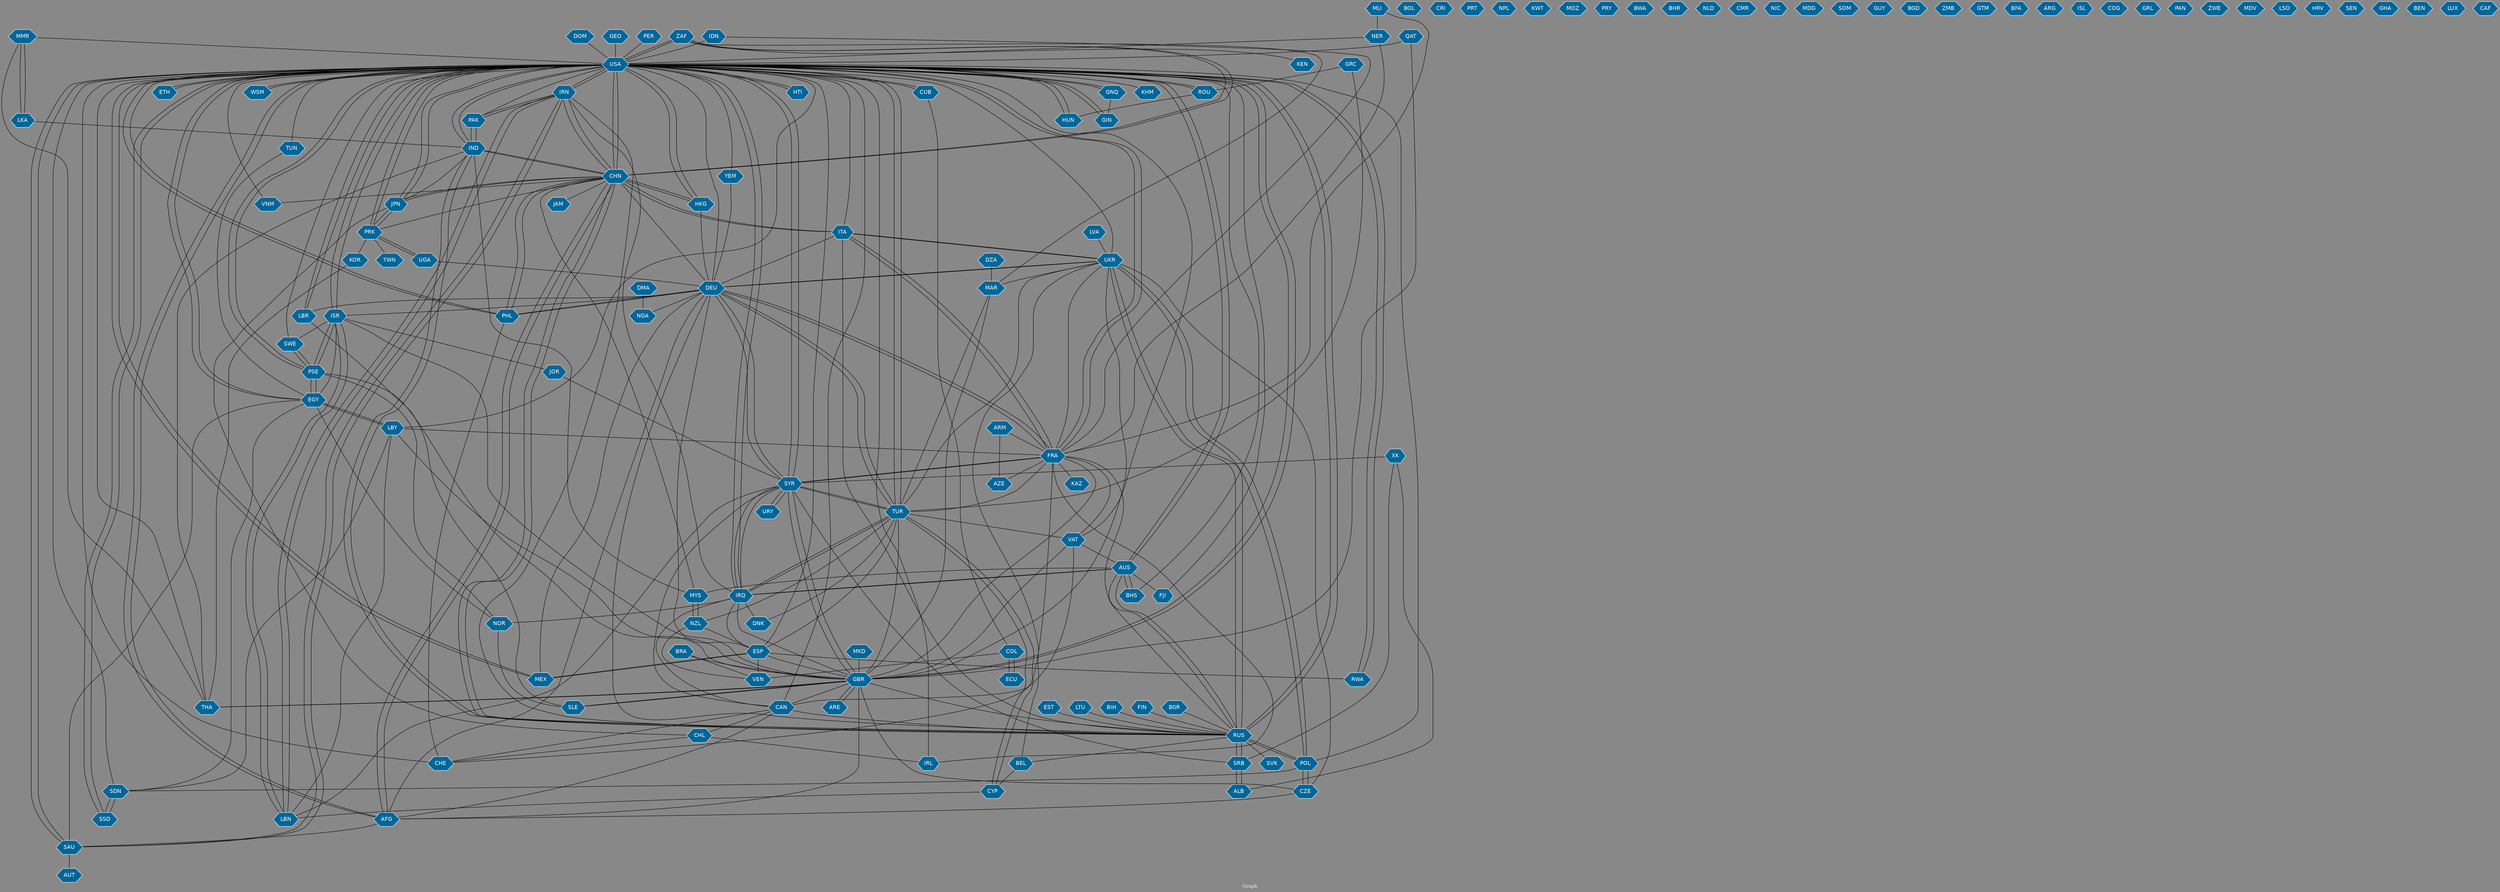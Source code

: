 // Countries together in item graph
graph {
	graph [bgcolor="#888888" fontcolor=white fontsize=12 label="Graph" outputorder=edgesfirst overlap=prism]
	node [color=white fillcolor="#006699" fontcolor=white fontname=Helvetica shape=hexagon style=filled]
	edge [arrowhead=open color=black fontcolor=white fontname=Courier fontsize=12]
		ZAF [label=ZAF]
		SWE [label=SWE]
		IRN [label=IRN]
		UKR [label=UKR]
		DEU [label=DEU]
		SYR [label=SYR]
		PSE [label=PSE]
		TUR [label=TUR]
		GBR [label=GBR]
		LBY [label=LBY]
		USA [label=USA]
		PHL [label=PHL]
		GRC [label=GRC]
		MEX [label=MEX]
		LBR [label=LBR]
		CUB [label=CUB]
		DNK [label=DNK]
		NGA [label=NGA]
		AFG [label=AFG]
		POL [label=POL]
		SDN [label=SDN]
		BRA [label=BRA]
		NOR [label=NOR]
		SLE [label=SLE]
		THA [label=THA]
		CYP [label=CYP]
		CHE [label=CHE]
		IND [label=IND]
		MYS [label=MYS]
		JPN [label=JPN]
		BOL [label=BOL]
		FRA [label=FRA]
		HTI [label=HTI]
		ROU [label=ROU]
		HUN [label=HUN]
		BIH [label=BIH]
		SAU [label=SAU]
		HKG [label=HKG]
		CHL [label=CHL]
		RUS [label=RUS]
		MKD [label=MKD]
		TUN [label=TUN]
		ESP [label=ESP]
		PRK [label=PRK]
		CHN [label=CHN]
		LBN [label=LBN]
		ISR [label=ISR]
		CRI [label=CRI]
		KHM [label=KHM]
		EGY [label=EGY]
		PAK [label=PAK]
		AUS [label=AUS]
		IRQ [label=IRQ]
		IDN [label=IDN]
		DZA [label=DZA]
		VEN [label=VEN]
		PRT [label=PRT]
		CAN [label=CAN]
		MMR [label=MMR]
		NPL [label=NPL]
		DOM [label=DOM]
		KWT [label=KWT]
		MOZ [label=MOZ]
		CZE [label=CZE]
		MAR [label=MAR]
		ARE [label=ARE]
		ITA [label=ITA]
		IRL [label=IRL]
		MLI [label=MLI]
		NER [label=NER]
		FIN [label=FIN]
		PRY [label=PRY]
		BWA [label=BWA]
		TWN [label=TWN]
		BHR [label=BHR]
		ETH [label=ETH]
		NLD [label=NLD]
		AUT [label=AUT]
		KOR [label=KOR]
		XK [label=XK]
		NZL [label=NZL]
		LVA [label=LVA]
		SSD [label=SSD]
		RWA [label=RWA]
		CMR [label=CMR]
		BEL [label=BEL]
		YEM [label=YEM]
		COL [label=COL]
		ALB [label=ALB]
		SRB [label=SRB]
		LKA [label=LKA]
		NIC [label=NIC]
		JAM [label=JAM]
		VAT [label=VAT]
		MDG [label=MDG]
		GEO [label=GEO]
		SOM [label=SOM]
		BGR [label=BGR]
		GUY [label=GUY]
		EST [label=EST]
		BGD [label=BGD]
		ZMB [label=ZMB]
		GTM [label=GTM]
		PER [label=PER]
		DMA [label=DMA]
		BFA [label=BFA]
		QAT [label=QAT]
		UGA [label=UGA]
		KAZ [label=KAZ]
		URY [label=URY]
		GIN [label=GIN]
		ARG [label=ARG]
		VNM [label=VNM]
		ISL [label=ISL]
		COG [label=COG]
		BHS [label=BHS]
		GRL [label=GRL]
		PAN [label=PAN]
		ECU [label=ECU]
		ZWE [label=ZWE]
		MDV [label=MDV]
		ARM [label=ARM]
		AZE [label=AZE]
		GNQ [label=GNQ]
		WSM [label=WSM]
		LTU [label=LTU]
		LSO [label=LSO]
		JOR [label=JOR]
		HRV [label=HRV]
		KEN [label=KEN]
		SEN [label=SEN]
		SVK [label=SVK]
		GHA [label=GHA]
		BEN [label=BEN]
		FJI [label=FJI]
		LUX [label=LUX]
		CAF [label=CAF]
			LVA -- UKR [weight=2]
			HKG -- USA [weight=1]
			ESP -- DEU [weight=2]
			LKA -- IND [weight=2]
			LBR -- USA [weight=4]
			IRQ -- GBR [weight=1]
			ALB -- SRB [weight=4]
			SYR -- TUR [weight=9]
			GIN -- USA [weight=1]
			MLI -- FRA [weight=1]
			USA -- TUN [weight=1]
			IND -- PAK [weight=8]
			ZAF -- MAR [weight=1]
			LTU -- RUS [weight=1]
			TUN -- EGY [weight=1]
			IRQ -- NOR [weight=1]
			PRK -- CHN [weight=2]
			UKR -- FRA [weight=1]
			FRA -- TUR [weight=1]
			THA -- IND [weight=1]
			VAT -- USA [weight=1]
			URY -- SYR [weight=1]
			TUR -- SYR [weight=6]
			IND -- JPN [weight=2]
			ESP -- RWA [weight=2]
			CYP -- TUR [weight=2]
			UKR -- MAR [weight=1]
			DEU -- UKR [weight=1]
			AFG -- GBR [weight=2]
			JOR -- SYR [weight=1]
			SLE -- GBR [weight=1]
			POL -- CZE [weight=1]
			BRA -- GBR [weight=1]
			IND -- MYS [weight=1]
			AFG -- USA [weight=3]
			SYR -- GBR [weight=1]
			GBR -- PSE [weight=1]
			CAN -- RUS [weight=1]
			SWE -- PSE [weight=2]
			EST -- RUS [weight=1]
			KOR -- THA [weight=2]
			SAU -- AUT [weight=1]
			USA -- YEM [weight=1]
			CHN -- JAM [weight=1]
			IRN -- CHN [weight=1]
			SYR -- LBN [weight=3]
			RUS -- DEU [weight=2]
			USA -- SSD [weight=1]
			MYS -- CHN [weight=2]
			FRA -- KAZ [weight=2]
			DZA -- MAR [weight=1]
			CZE -- GBR [weight=1]
			LBY -- USA [weight=1]
			USA -- RWA [weight=1]
			RUS -- IRN [weight=1]
			CHN -- ZAF [weight=1]
			SDN -- SSD [weight=1]
			SRB -- SYR [weight=1]
			JPN -- CHN [weight=2]
			IND -- RUS [weight=1]
			MAR -- TUR [weight=1]
			DEU -- LBR [weight=1]
			PAK -- IND [weight=2]
			IRQ -- CAN [weight=2]
			UGA -- DEU [weight=1]
			TUR -- USA [weight=6]
			XK -- SYR [weight=1]
			USA -- KHM [weight=1]
			PRK -- USA [weight=4]
			DEU -- SYR [weight=3]
			TUR -- DNK [weight=1]
			RWA -- USA [weight=1]
			CAN -- CHE [weight=1]
			USA -- IRN [weight=3]
			ESP -- MEX [weight=2]
			PSE -- NOR [weight=1]
			NZL -- MYS [weight=2]
			BHS -- AUS [weight=1]
			PSE -- SWE [weight=2]
			IDN -- USA [weight=3]
			ARE -- GBR [weight=1]
			ITA -- FRA [weight=1]
			USA -- AFG [weight=2]
			THA -- GBR [weight=6]
			JPN -- USA [weight=8]
			ISR -- LBN [weight=2]
			IRQ -- IRN [weight=1]
			USA -- IRQ [weight=2]
			CHN -- USA [weight=8]
			USA -- LBR [weight=3]
			PRK -- TWN [weight=1]
			DEU -- PHL [weight=1]
			QAT -- USA [weight=1]
			AFG -- CAN [weight=1]
			EGY -- PSE [weight=2]
			GBR -- SLE [weight=1]
			FRA -- CHE [weight=1]
			SDN -- EGY [weight=1]
			MMR -- LKA [weight=1]
			QAT -- GBR [weight=1]
			GBR -- VAT [weight=1]
			MYS -- NZL [weight=3]
			VAT -- AUS [weight=1]
			GBR -- THA [weight=3]
			AUS -- RUS [weight=1]
			AFG -- SAU [weight=2]
			NER -- FRA [weight=1]
			GBR -- CAN [weight=1]
			IND -- USA [weight=3]
			DOM -- USA [weight=1]
			HUN -- USA [weight=1]
			ROU -- HUN [weight=1]
			CHN -- IND [weight=1]
			LBY -- SDN [weight=1]
			DMA -- NGA [weight=1]
			UGA -- PRK [weight=1]
			GBR -- ISR [weight=1]
			HKG -- DEU [weight=1]
			AUS -- IRQ [weight=5]
			GBR -- LBY [weight=2]
			USA -- SYR [weight=12]
			THA -- USA [weight=1]
			UKR -- TUR [weight=1]
			MMR -- THA [weight=3]
			USA -- HTI [weight=3]
			ITA -- DEU [weight=1]
			JPN -- PRK [weight=5]
			EGY -- USA [weight=1]
			IRQ -- DNK [weight=1]
			PSE -- EGY [weight=3]
			RUS -- POL [weight=1]
			MLI -- NER [weight=2]
			USA -- TUR [weight=9]
			CHN -- JPN [weight=3]
			IDN -- FRA [weight=1]
			COL -- VEN [weight=3]
			UKR -- USA [weight=1]
			RUS -- SRB [weight=3]
			IRQ -- SYR [weight=8]
			PSE -- ISR [weight=8]
			HKG -- CHN [weight=9]
			ISR -- USA [weight=3]
			GEO -- USA [weight=2]
			TUR -- IRQ [weight=1]
			USA -- EGY [weight=2]
			SYR -- CAN [weight=1]
			CZE -- AFG [weight=1]
			USA -- BHS [weight=1]
			LBN -- LBY [weight=2]
			FIN -- RUS [weight=1]
			IRL -- FRA [weight=1]
			VAT -- FRA [weight=1]
			USA -- RUS [weight=1]
			SAU -- IRN [weight=1]
			SRB -- RUS [weight=1]
			FRA -- DEU [weight=2]
			PHL -- CHE [weight=2]
			GBR -- FRA [weight=1]
			RUS -- GBR [weight=1]
			TUR -- ESP [weight=1]
			GBR -- SYR [weight=4]
			TUR -- DEU [weight=1]
			ISR -- SWE [weight=1]
			DEU -- AFG [weight=1]
			ROU -- USA [weight=1]
			TUR -- VAT [weight=1]
			FRA -- USA [weight=1]
			DEU -- FRA [weight=1]
			USA -- ZAF [weight=1]
			BGR -- RUS [weight=2]
			ISR -- PSE [weight=9]
			GBR -- ARE [weight=2]
			PHL -- USA [weight=5]
			USA -- VNM [weight=1]
			POL -- SDN [weight=1]
			BEL -- CYP [weight=2]
			FRA -- ITA [weight=1]
			LBN -- IRN [weight=2]
			USA -- AUS [weight=3]
			UKR -- POL [weight=1]
			GBR -- TUR [weight=2]
			HTI -- USA [weight=2]
			RUS -- BEL [weight=1]
			UKR -- DEU [weight=3]
			CHL -- IRL [weight=1]
			LBY -- FRA [weight=1]
			CYP -- LBN [weight=1]
			JPN -- CHL [weight=1]
			USA -- ITA [weight=2]
			USA -- ROU [weight=1]
			AUS -- FJI [weight=1]
			ESP -- VEN [weight=2]
			SWE -- USA [weight=1]
			SRB -- ALB [weight=3]
			CHN -- ITA [weight=1]
			NER -- USA [weight=1]
			FRA -- SYR [weight=2]
			MEX -- USA [weight=5]
			EGY -- SAU [weight=1]
			USA -- JPN [weight=12]
			WSM -- USA [weight=1]
			USA -- MEX [weight=6]
			PHL -- DEU [weight=2]
			SSD -- USA [weight=1]
			POL -- UKR [weight=1]
			CHL -- CHE [weight=1]
			PRK -- KOR [weight=3]
			RUS -- UKR [weight=12]
			MMR -- USA [weight=4]
			USA -- FRA [weight=3]
			NZL -- VEN [weight=1]
			FRA -- RUS [weight=1]
			IRN -- USA [weight=3]
			BRA -- VEN [weight=1]
			USA -- PSE [weight=1]
			IRN -- SAU [weight=2]
			ESP -- GBR [weight=1]
			CAN -- VAT [weight=1]
			MEX -- ESP [weight=2]
			LBY -- EGY [weight=2]
			POL -- RUS [weight=2]
			RUS -- AUS [weight=2]
			EGY -- LBY [weight=2]
			ESP -- USA [weight=3]
			LBR -- SLE [weight=1]
			DEU -- NGA [weight=1]
			AUS -- BHS [weight=1]
			ISR -- EGY [weight=1]
			USA -- GIN [weight=1]
			CZE -- UKR [weight=2]
			ARM -- FRA [weight=1]
			ARM -- AZE [weight=1]
			USA -- DEU [weight=2]
			USA -- PAK [weight=2]
			DEU -- ISR [weight=1]
			NOR -- SLE [weight=1]
			SDN -- USA [weight=2]
			USA -- PRK [weight=5]
			TUR -- NZL [weight=1]
			USA -- ISR [weight=6]
			PRK -- UGA [weight=1]
			SYR -- USA [weight=9]
			SYR -- IRQ [weight=3]
			USA -- HKG [weight=1]
			ZAF -- CHN [weight=1]
			ISR -- JOR [weight=1]
			UKR -- RUS [weight=9]
			USA -- HUN [weight=2]
			MAR -- GBR [weight=1]
			USA -- CAN [weight=3]
			GNQ -- GIN [weight=2]
			AUS -- USA [weight=2]
			SYR -- DEU [weight=1]
			AFG -- CHN [weight=1]
			IRQ -- AUS [weight=2]
			ZAF -- USA [weight=2]
			ETH -- USA [weight=1]
			IRQ -- USA [weight=8]
			PAK -- IRN [weight=1]
			CHN -- IRN [weight=1]
			IRQ -- TUR [weight=2]
			DEU -- CHN [weight=2]
			LBN -- ISR [weight=2]
			ZAF -- KEN [weight=1]
			RUS -- SVK [weight=1]
			ECU -- COL [weight=1]
			UKR -- ITA [weight=1]
			MKD -- GBR [weight=1]
			CUB -- COL [weight=1]
			USA -- SAU [weight=1]
			USA -- GNQ [weight=1]
			USA -- IRL [weight=1]
			BIH -- RUS [weight=1]
			POL -- USA [weight=2]
			YEM -- DEU [weight=1]
			USA -- IND [weight=2]
			GNQ -- USA [weight=1]
			NOR -- EGY [weight=1]
			DEU -- TUR [weight=1]
			COL -- ECU [weight=1]
			IRQ -- ESP [weight=1]
			GBR -- UKR [weight=2]
			NZL -- ESP [weight=1]
			FJI -- USA [weight=1]
			USA -- PHL [weight=5]
			XK -- ALB [weight=1]
			GBR -- USA [weight=4]
			CHN -- PHL [weight=1]
			CHN -- RUS [weight=2]
			RUS -- ITA [weight=2]
			RUS -- USA [weight=6]
			USA -- CUB [weight=5]
			GRC -- ROU [weight=1]
			UKR -- BEL [weight=1]
			ITA -- UKR [weight=1]
			GRC -- TUR [weight=1]
			USA -- ETH [weight=1]
			USA -- CHE [weight=1]
			CUB -- USA [weight=3]
			USA -- WSM [weight=1]
			XK -- SRB [weight=1]
			PER -- USA [weight=1]
			TUR -- CYP [weight=2]
			LKA -- MMR [weight=1]
			USA -- CHN [weight=11]
			CHN -- AFG [weight=2]
			SYR -- FRA [weight=1]
			PHL -- CHN [weight=1]
			CHN -- VNM [weight=1]
			CZE -- POL [weight=1]
			IND -- CHN [weight=1]
			IRN -- PAK [weight=2]
			PRK -- JPN [weight=1]
			PSE -- USA [weight=2]
			SSD -- SDN [weight=1]
			USA -- GBR [weight=3]
			FRA -- AZE [weight=1]
			RUS -- CHN [weight=1]
			MEX -- DEU [weight=1]
			SYR -- URY [weight=1]
			ITA -- CHN [weight=1]
			CAN -- CHL [weight=1]
			SAU -- USA [weight=4]
			IRN -- LBN [weight=1]
			RUS -- IND [weight=1]
			CHN -- HKG [weight=3]
			AUS -- MYS [weight=1]
}